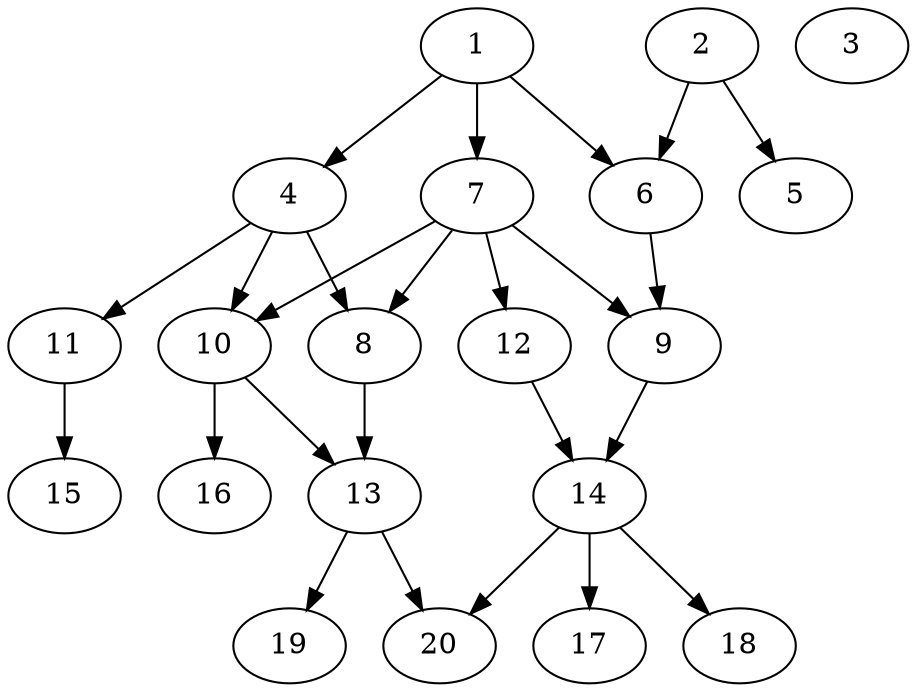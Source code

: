// DAG (tier=2-normal, mode=data, n=20, ccr=0.433, fat=0.588, density=0.455, regular=0.586, jump=0.130, mindata=2097152, maxdata=16777216)
// DAG automatically generated by daggen at Sun Aug 24 16:33:33 2025
// /home/ermia/Project/Environments/daggen/bin/daggen --dot --ccr 0.433 --fat 0.588 --regular 0.586 --density 0.455 --jump 0.130 --mindata 2097152 --maxdata 16777216 -n 20 
digraph G {
  1 [size="4606592391492640178176", alpha="0.20", expect_size="2303296195746320089088"]
  1 -> 4 [size ="2214844178628608"]
  1 -> 6 [size ="2214844178628608"]
  1 -> 7 [size ="2214844178628608"]
  2 [size="509167965782956096", alpha="0.08", expect_size="254583982891478048"]
  2 -> 5 [size ="683105958494208"]
  2 -> 6 [size ="683105958494208"]
  3 [size="140016978504831729664", alpha="0.08", expect_size="70008489252415864832"]
  4 [size="431412178648077172736", alpha="0.07", expect_size="215706089324038586368"]
  4 -> 8 [size ="456756694089728"]
  4 -> 10 [size ="456756694089728"]
  4 -> 11 [size ="456756694089728"]
  5 [size="562218322922307584000", alpha="0.11", expect_size="281109161461153792000"]
  6 [size="1655088794207557888", alpha="0.13", expect_size="827544397103778944"]
  6 -> 9 [size ="942188351455232"]
  7 [size="1128828560588642560", alpha="0.20", expect_size="564414280294321280"]
  7 -> 8 [size ="709085980786688"]
  7 -> 9 [size ="709085980786688"]
  7 -> 10 [size ="709085980786688"]
  7 -> 12 [size ="709085980786688"]
  8 [size="108451026202911344", alpha="0.02", expect_size="54225513101455672"]
  8 -> 13 [size ="99325153640448"]
  9 [size="20237776663393368", alpha="0.16", expect_size="10118888331696684"]
  9 -> 14 [size ="331676701949952"]
  10 [size="153724296247805376", alpha="0.06", expect_size="76862148123902688"]
  10 -> 13 [size ="94647665819648"]
  10 -> 16 [size ="94647665819648"]
  11 [size="144622437002142285824", alpha="0.12", expect_size="72311218501071142912"]
  11 -> 15 [size ="220418023620608"]
  12 [size="376562250467080404992", alpha="0.15", expect_size="188281125233540202496"]
  12 -> 14 [size ="417171381420032"]
  13 [size="10835879593240428544", alpha="0.12", expect_size="5417939796620214272"]
  13 -> 19 [size ="39174136659968"]
  13 -> 20 [size ="39174136659968"]
  14 [size="3638393506566766592000", alpha="0.08", expect_size="1819196753283383296000"]
  14 -> 17 [size ="1892473320243200"]
  14 -> 18 [size ="1892473320243200"]
  14 -> 20 [size ="1892473320243200"]
  15 [size="137056076330696704000", alpha="0.06", expect_size="68528038165348352000"]
  16 [size="26522762908127916", alpha="0.13", expect_size="13261381454063958"]
  17 [size="3095143661917960704", alpha="0.20", expect_size="1547571830958980352"]
  18 [size="1612140259700740", alpha="0.04", expect_size="806070129850370"]
  19 [size="155996121594050117632", alpha="0.11", expect_size="77998060797025058816"]
  20 [size="69566988045547256", alpha="0.15", expect_size="34783494022773628"]
}